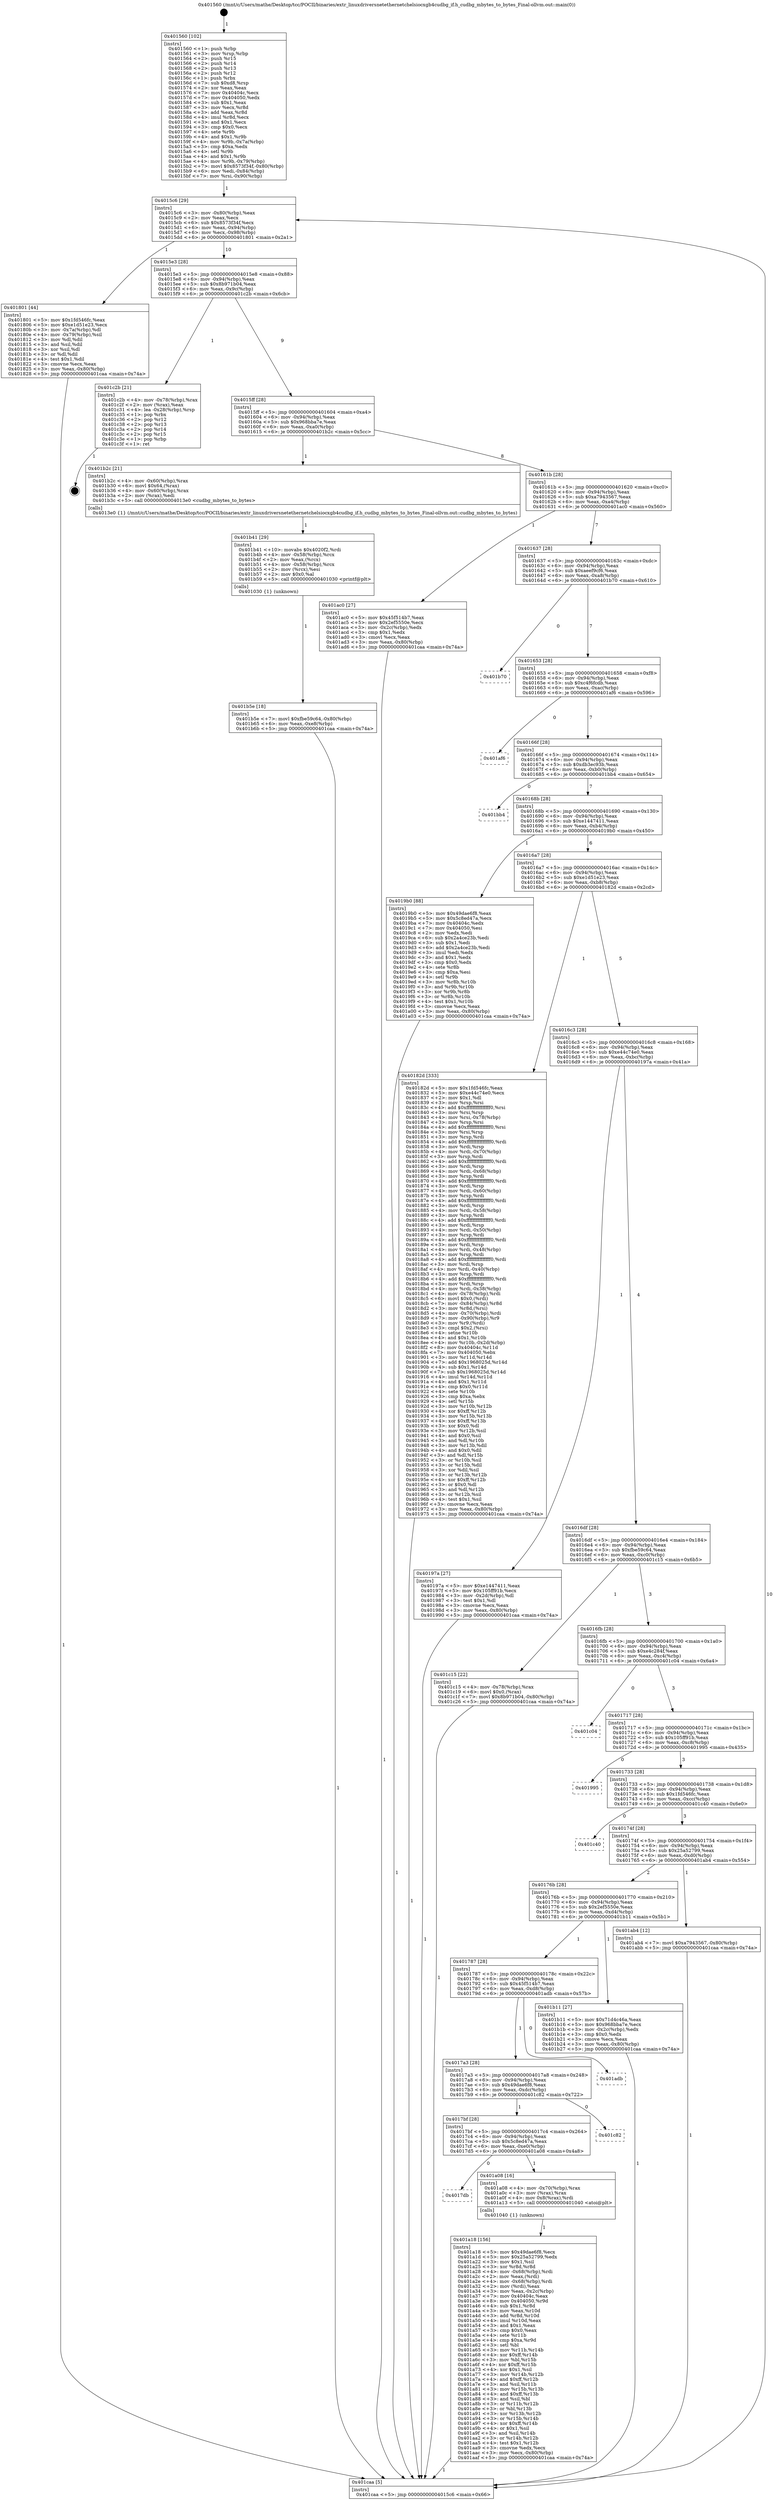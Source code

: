 digraph "0x401560" {
  label = "0x401560 (/mnt/c/Users/mathe/Desktop/tcc/POCII/binaries/extr_linuxdriversnetethernetchelsiocxgb4cudbg_if.h_cudbg_mbytes_to_bytes_Final-ollvm.out::main(0))"
  labelloc = "t"
  node[shape=record]

  Entry [label="",width=0.3,height=0.3,shape=circle,fillcolor=black,style=filled]
  "0x4015c6" [label="{
     0x4015c6 [29]\l
     | [instrs]\l
     &nbsp;&nbsp;0x4015c6 \<+3\>: mov -0x80(%rbp),%eax\l
     &nbsp;&nbsp;0x4015c9 \<+2\>: mov %eax,%ecx\l
     &nbsp;&nbsp;0x4015cb \<+6\>: sub $0x8573f34f,%ecx\l
     &nbsp;&nbsp;0x4015d1 \<+6\>: mov %eax,-0x94(%rbp)\l
     &nbsp;&nbsp;0x4015d7 \<+6\>: mov %ecx,-0x98(%rbp)\l
     &nbsp;&nbsp;0x4015dd \<+6\>: je 0000000000401801 \<main+0x2a1\>\l
  }"]
  "0x401801" [label="{
     0x401801 [44]\l
     | [instrs]\l
     &nbsp;&nbsp;0x401801 \<+5\>: mov $0x1fd546fc,%eax\l
     &nbsp;&nbsp;0x401806 \<+5\>: mov $0xe1d51e23,%ecx\l
     &nbsp;&nbsp;0x40180b \<+3\>: mov -0x7a(%rbp),%dl\l
     &nbsp;&nbsp;0x40180e \<+4\>: mov -0x79(%rbp),%sil\l
     &nbsp;&nbsp;0x401812 \<+3\>: mov %dl,%dil\l
     &nbsp;&nbsp;0x401815 \<+3\>: and %sil,%dil\l
     &nbsp;&nbsp;0x401818 \<+3\>: xor %sil,%dl\l
     &nbsp;&nbsp;0x40181b \<+3\>: or %dl,%dil\l
     &nbsp;&nbsp;0x40181e \<+4\>: test $0x1,%dil\l
     &nbsp;&nbsp;0x401822 \<+3\>: cmovne %ecx,%eax\l
     &nbsp;&nbsp;0x401825 \<+3\>: mov %eax,-0x80(%rbp)\l
     &nbsp;&nbsp;0x401828 \<+5\>: jmp 0000000000401caa \<main+0x74a\>\l
  }"]
  "0x4015e3" [label="{
     0x4015e3 [28]\l
     | [instrs]\l
     &nbsp;&nbsp;0x4015e3 \<+5\>: jmp 00000000004015e8 \<main+0x88\>\l
     &nbsp;&nbsp;0x4015e8 \<+6\>: mov -0x94(%rbp),%eax\l
     &nbsp;&nbsp;0x4015ee \<+5\>: sub $0x8b971b04,%eax\l
     &nbsp;&nbsp;0x4015f3 \<+6\>: mov %eax,-0x9c(%rbp)\l
     &nbsp;&nbsp;0x4015f9 \<+6\>: je 0000000000401c2b \<main+0x6cb\>\l
  }"]
  "0x401caa" [label="{
     0x401caa [5]\l
     | [instrs]\l
     &nbsp;&nbsp;0x401caa \<+5\>: jmp 00000000004015c6 \<main+0x66\>\l
  }"]
  "0x401560" [label="{
     0x401560 [102]\l
     | [instrs]\l
     &nbsp;&nbsp;0x401560 \<+1\>: push %rbp\l
     &nbsp;&nbsp;0x401561 \<+3\>: mov %rsp,%rbp\l
     &nbsp;&nbsp;0x401564 \<+2\>: push %r15\l
     &nbsp;&nbsp;0x401566 \<+2\>: push %r14\l
     &nbsp;&nbsp;0x401568 \<+2\>: push %r13\l
     &nbsp;&nbsp;0x40156a \<+2\>: push %r12\l
     &nbsp;&nbsp;0x40156c \<+1\>: push %rbx\l
     &nbsp;&nbsp;0x40156d \<+7\>: sub $0xd8,%rsp\l
     &nbsp;&nbsp;0x401574 \<+2\>: xor %eax,%eax\l
     &nbsp;&nbsp;0x401576 \<+7\>: mov 0x40404c,%ecx\l
     &nbsp;&nbsp;0x40157d \<+7\>: mov 0x404050,%edx\l
     &nbsp;&nbsp;0x401584 \<+3\>: sub $0x1,%eax\l
     &nbsp;&nbsp;0x401587 \<+3\>: mov %ecx,%r8d\l
     &nbsp;&nbsp;0x40158a \<+3\>: add %eax,%r8d\l
     &nbsp;&nbsp;0x40158d \<+4\>: imul %r8d,%ecx\l
     &nbsp;&nbsp;0x401591 \<+3\>: and $0x1,%ecx\l
     &nbsp;&nbsp;0x401594 \<+3\>: cmp $0x0,%ecx\l
     &nbsp;&nbsp;0x401597 \<+4\>: sete %r9b\l
     &nbsp;&nbsp;0x40159b \<+4\>: and $0x1,%r9b\l
     &nbsp;&nbsp;0x40159f \<+4\>: mov %r9b,-0x7a(%rbp)\l
     &nbsp;&nbsp;0x4015a3 \<+3\>: cmp $0xa,%edx\l
     &nbsp;&nbsp;0x4015a6 \<+4\>: setl %r9b\l
     &nbsp;&nbsp;0x4015aa \<+4\>: and $0x1,%r9b\l
     &nbsp;&nbsp;0x4015ae \<+4\>: mov %r9b,-0x79(%rbp)\l
     &nbsp;&nbsp;0x4015b2 \<+7\>: movl $0x8573f34f,-0x80(%rbp)\l
     &nbsp;&nbsp;0x4015b9 \<+6\>: mov %edi,-0x84(%rbp)\l
     &nbsp;&nbsp;0x4015bf \<+7\>: mov %rsi,-0x90(%rbp)\l
  }"]
  Exit [label="",width=0.3,height=0.3,shape=circle,fillcolor=black,style=filled,peripheries=2]
  "0x401c2b" [label="{
     0x401c2b [21]\l
     | [instrs]\l
     &nbsp;&nbsp;0x401c2b \<+4\>: mov -0x78(%rbp),%rax\l
     &nbsp;&nbsp;0x401c2f \<+2\>: mov (%rax),%eax\l
     &nbsp;&nbsp;0x401c31 \<+4\>: lea -0x28(%rbp),%rsp\l
     &nbsp;&nbsp;0x401c35 \<+1\>: pop %rbx\l
     &nbsp;&nbsp;0x401c36 \<+2\>: pop %r12\l
     &nbsp;&nbsp;0x401c38 \<+2\>: pop %r13\l
     &nbsp;&nbsp;0x401c3a \<+2\>: pop %r14\l
     &nbsp;&nbsp;0x401c3c \<+2\>: pop %r15\l
     &nbsp;&nbsp;0x401c3e \<+1\>: pop %rbp\l
     &nbsp;&nbsp;0x401c3f \<+1\>: ret\l
  }"]
  "0x4015ff" [label="{
     0x4015ff [28]\l
     | [instrs]\l
     &nbsp;&nbsp;0x4015ff \<+5\>: jmp 0000000000401604 \<main+0xa4\>\l
     &nbsp;&nbsp;0x401604 \<+6\>: mov -0x94(%rbp),%eax\l
     &nbsp;&nbsp;0x40160a \<+5\>: sub $0x968bba7e,%eax\l
     &nbsp;&nbsp;0x40160f \<+6\>: mov %eax,-0xa0(%rbp)\l
     &nbsp;&nbsp;0x401615 \<+6\>: je 0000000000401b2c \<main+0x5cc\>\l
  }"]
  "0x401b5e" [label="{
     0x401b5e [18]\l
     | [instrs]\l
     &nbsp;&nbsp;0x401b5e \<+7\>: movl $0xfbe59c64,-0x80(%rbp)\l
     &nbsp;&nbsp;0x401b65 \<+6\>: mov %eax,-0xe8(%rbp)\l
     &nbsp;&nbsp;0x401b6b \<+5\>: jmp 0000000000401caa \<main+0x74a\>\l
  }"]
  "0x401b2c" [label="{
     0x401b2c [21]\l
     | [instrs]\l
     &nbsp;&nbsp;0x401b2c \<+4\>: mov -0x60(%rbp),%rax\l
     &nbsp;&nbsp;0x401b30 \<+6\>: movl $0x64,(%rax)\l
     &nbsp;&nbsp;0x401b36 \<+4\>: mov -0x60(%rbp),%rax\l
     &nbsp;&nbsp;0x401b3a \<+2\>: mov (%rax),%edi\l
     &nbsp;&nbsp;0x401b3c \<+5\>: call 00000000004013e0 \<cudbg_mbytes_to_bytes\>\l
     | [calls]\l
     &nbsp;&nbsp;0x4013e0 \{1\} (/mnt/c/Users/mathe/Desktop/tcc/POCII/binaries/extr_linuxdriversnetethernetchelsiocxgb4cudbg_if.h_cudbg_mbytes_to_bytes_Final-ollvm.out::cudbg_mbytes_to_bytes)\l
  }"]
  "0x40161b" [label="{
     0x40161b [28]\l
     | [instrs]\l
     &nbsp;&nbsp;0x40161b \<+5\>: jmp 0000000000401620 \<main+0xc0\>\l
     &nbsp;&nbsp;0x401620 \<+6\>: mov -0x94(%rbp),%eax\l
     &nbsp;&nbsp;0x401626 \<+5\>: sub $0xa7943567,%eax\l
     &nbsp;&nbsp;0x40162b \<+6\>: mov %eax,-0xa4(%rbp)\l
     &nbsp;&nbsp;0x401631 \<+6\>: je 0000000000401ac0 \<main+0x560\>\l
  }"]
  "0x401b41" [label="{
     0x401b41 [29]\l
     | [instrs]\l
     &nbsp;&nbsp;0x401b41 \<+10\>: movabs $0x4020f2,%rdi\l
     &nbsp;&nbsp;0x401b4b \<+4\>: mov -0x58(%rbp),%rcx\l
     &nbsp;&nbsp;0x401b4f \<+2\>: mov %eax,(%rcx)\l
     &nbsp;&nbsp;0x401b51 \<+4\>: mov -0x58(%rbp),%rcx\l
     &nbsp;&nbsp;0x401b55 \<+2\>: mov (%rcx),%esi\l
     &nbsp;&nbsp;0x401b57 \<+2\>: mov $0x0,%al\l
     &nbsp;&nbsp;0x401b59 \<+5\>: call 0000000000401030 \<printf@plt\>\l
     | [calls]\l
     &nbsp;&nbsp;0x401030 \{1\} (unknown)\l
  }"]
  "0x401ac0" [label="{
     0x401ac0 [27]\l
     | [instrs]\l
     &nbsp;&nbsp;0x401ac0 \<+5\>: mov $0x45f514b7,%eax\l
     &nbsp;&nbsp;0x401ac5 \<+5\>: mov $0x2ef5550e,%ecx\l
     &nbsp;&nbsp;0x401aca \<+3\>: mov -0x2c(%rbp),%edx\l
     &nbsp;&nbsp;0x401acd \<+3\>: cmp $0x1,%edx\l
     &nbsp;&nbsp;0x401ad0 \<+3\>: cmovl %ecx,%eax\l
     &nbsp;&nbsp;0x401ad3 \<+3\>: mov %eax,-0x80(%rbp)\l
     &nbsp;&nbsp;0x401ad6 \<+5\>: jmp 0000000000401caa \<main+0x74a\>\l
  }"]
  "0x401637" [label="{
     0x401637 [28]\l
     | [instrs]\l
     &nbsp;&nbsp;0x401637 \<+5\>: jmp 000000000040163c \<main+0xdc\>\l
     &nbsp;&nbsp;0x40163c \<+6\>: mov -0x94(%rbp),%eax\l
     &nbsp;&nbsp;0x401642 \<+5\>: sub $0xaeef9cf6,%eax\l
     &nbsp;&nbsp;0x401647 \<+6\>: mov %eax,-0xa8(%rbp)\l
     &nbsp;&nbsp;0x40164d \<+6\>: je 0000000000401b70 \<main+0x610\>\l
  }"]
  "0x401a18" [label="{
     0x401a18 [156]\l
     | [instrs]\l
     &nbsp;&nbsp;0x401a18 \<+5\>: mov $0x49dae6f8,%ecx\l
     &nbsp;&nbsp;0x401a1d \<+5\>: mov $0x25a52799,%edx\l
     &nbsp;&nbsp;0x401a22 \<+3\>: mov $0x1,%sil\l
     &nbsp;&nbsp;0x401a25 \<+3\>: xor %r8d,%r8d\l
     &nbsp;&nbsp;0x401a28 \<+4\>: mov -0x68(%rbp),%rdi\l
     &nbsp;&nbsp;0x401a2c \<+2\>: mov %eax,(%rdi)\l
     &nbsp;&nbsp;0x401a2e \<+4\>: mov -0x68(%rbp),%rdi\l
     &nbsp;&nbsp;0x401a32 \<+2\>: mov (%rdi),%eax\l
     &nbsp;&nbsp;0x401a34 \<+3\>: mov %eax,-0x2c(%rbp)\l
     &nbsp;&nbsp;0x401a37 \<+7\>: mov 0x40404c,%eax\l
     &nbsp;&nbsp;0x401a3e \<+8\>: mov 0x404050,%r9d\l
     &nbsp;&nbsp;0x401a46 \<+4\>: sub $0x1,%r8d\l
     &nbsp;&nbsp;0x401a4a \<+3\>: mov %eax,%r10d\l
     &nbsp;&nbsp;0x401a4d \<+3\>: add %r8d,%r10d\l
     &nbsp;&nbsp;0x401a50 \<+4\>: imul %r10d,%eax\l
     &nbsp;&nbsp;0x401a54 \<+3\>: and $0x1,%eax\l
     &nbsp;&nbsp;0x401a57 \<+3\>: cmp $0x0,%eax\l
     &nbsp;&nbsp;0x401a5a \<+4\>: sete %r11b\l
     &nbsp;&nbsp;0x401a5e \<+4\>: cmp $0xa,%r9d\l
     &nbsp;&nbsp;0x401a62 \<+3\>: setl %bl\l
     &nbsp;&nbsp;0x401a65 \<+3\>: mov %r11b,%r14b\l
     &nbsp;&nbsp;0x401a68 \<+4\>: xor $0xff,%r14b\l
     &nbsp;&nbsp;0x401a6c \<+3\>: mov %bl,%r15b\l
     &nbsp;&nbsp;0x401a6f \<+4\>: xor $0xff,%r15b\l
     &nbsp;&nbsp;0x401a73 \<+4\>: xor $0x1,%sil\l
     &nbsp;&nbsp;0x401a77 \<+3\>: mov %r14b,%r12b\l
     &nbsp;&nbsp;0x401a7a \<+4\>: and $0xff,%r12b\l
     &nbsp;&nbsp;0x401a7e \<+3\>: and %sil,%r11b\l
     &nbsp;&nbsp;0x401a81 \<+3\>: mov %r15b,%r13b\l
     &nbsp;&nbsp;0x401a84 \<+4\>: and $0xff,%r13b\l
     &nbsp;&nbsp;0x401a88 \<+3\>: and %sil,%bl\l
     &nbsp;&nbsp;0x401a8b \<+3\>: or %r11b,%r12b\l
     &nbsp;&nbsp;0x401a8e \<+3\>: or %bl,%r13b\l
     &nbsp;&nbsp;0x401a91 \<+3\>: xor %r13b,%r12b\l
     &nbsp;&nbsp;0x401a94 \<+3\>: or %r15b,%r14b\l
     &nbsp;&nbsp;0x401a97 \<+4\>: xor $0xff,%r14b\l
     &nbsp;&nbsp;0x401a9b \<+4\>: or $0x1,%sil\l
     &nbsp;&nbsp;0x401a9f \<+3\>: and %sil,%r14b\l
     &nbsp;&nbsp;0x401aa2 \<+3\>: or %r14b,%r12b\l
     &nbsp;&nbsp;0x401aa5 \<+4\>: test $0x1,%r12b\l
     &nbsp;&nbsp;0x401aa9 \<+3\>: cmovne %edx,%ecx\l
     &nbsp;&nbsp;0x401aac \<+3\>: mov %ecx,-0x80(%rbp)\l
     &nbsp;&nbsp;0x401aaf \<+5\>: jmp 0000000000401caa \<main+0x74a\>\l
  }"]
  "0x401b70" [label="{
     0x401b70\l
  }", style=dashed]
  "0x401653" [label="{
     0x401653 [28]\l
     | [instrs]\l
     &nbsp;&nbsp;0x401653 \<+5\>: jmp 0000000000401658 \<main+0xf8\>\l
     &nbsp;&nbsp;0x401658 \<+6\>: mov -0x94(%rbp),%eax\l
     &nbsp;&nbsp;0x40165e \<+5\>: sub $0xc4f6fcdb,%eax\l
     &nbsp;&nbsp;0x401663 \<+6\>: mov %eax,-0xac(%rbp)\l
     &nbsp;&nbsp;0x401669 \<+6\>: je 0000000000401af6 \<main+0x596\>\l
  }"]
  "0x4017db" [label="{
     0x4017db\l
  }", style=dashed]
  "0x401af6" [label="{
     0x401af6\l
  }", style=dashed]
  "0x40166f" [label="{
     0x40166f [28]\l
     | [instrs]\l
     &nbsp;&nbsp;0x40166f \<+5\>: jmp 0000000000401674 \<main+0x114\>\l
     &nbsp;&nbsp;0x401674 \<+6\>: mov -0x94(%rbp),%eax\l
     &nbsp;&nbsp;0x40167a \<+5\>: sub $0xdb3ec93b,%eax\l
     &nbsp;&nbsp;0x40167f \<+6\>: mov %eax,-0xb0(%rbp)\l
     &nbsp;&nbsp;0x401685 \<+6\>: je 0000000000401bb4 \<main+0x654\>\l
  }"]
  "0x401a08" [label="{
     0x401a08 [16]\l
     | [instrs]\l
     &nbsp;&nbsp;0x401a08 \<+4\>: mov -0x70(%rbp),%rax\l
     &nbsp;&nbsp;0x401a0c \<+3\>: mov (%rax),%rax\l
     &nbsp;&nbsp;0x401a0f \<+4\>: mov 0x8(%rax),%rdi\l
     &nbsp;&nbsp;0x401a13 \<+5\>: call 0000000000401040 \<atoi@plt\>\l
     | [calls]\l
     &nbsp;&nbsp;0x401040 \{1\} (unknown)\l
  }"]
  "0x401bb4" [label="{
     0x401bb4\l
  }", style=dashed]
  "0x40168b" [label="{
     0x40168b [28]\l
     | [instrs]\l
     &nbsp;&nbsp;0x40168b \<+5\>: jmp 0000000000401690 \<main+0x130\>\l
     &nbsp;&nbsp;0x401690 \<+6\>: mov -0x94(%rbp),%eax\l
     &nbsp;&nbsp;0x401696 \<+5\>: sub $0xe1447411,%eax\l
     &nbsp;&nbsp;0x40169b \<+6\>: mov %eax,-0xb4(%rbp)\l
     &nbsp;&nbsp;0x4016a1 \<+6\>: je 00000000004019b0 \<main+0x450\>\l
  }"]
  "0x4017bf" [label="{
     0x4017bf [28]\l
     | [instrs]\l
     &nbsp;&nbsp;0x4017bf \<+5\>: jmp 00000000004017c4 \<main+0x264\>\l
     &nbsp;&nbsp;0x4017c4 \<+6\>: mov -0x94(%rbp),%eax\l
     &nbsp;&nbsp;0x4017ca \<+5\>: sub $0x5c8ed47a,%eax\l
     &nbsp;&nbsp;0x4017cf \<+6\>: mov %eax,-0xe0(%rbp)\l
     &nbsp;&nbsp;0x4017d5 \<+6\>: je 0000000000401a08 \<main+0x4a8\>\l
  }"]
  "0x4019b0" [label="{
     0x4019b0 [88]\l
     | [instrs]\l
     &nbsp;&nbsp;0x4019b0 \<+5\>: mov $0x49dae6f8,%eax\l
     &nbsp;&nbsp;0x4019b5 \<+5\>: mov $0x5c8ed47a,%ecx\l
     &nbsp;&nbsp;0x4019ba \<+7\>: mov 0x40404c,%edx\l
     &nbsp;&nbsp;0x4019c1 \<+7\>: mov 0x404050,%esi\l
     &nbsp;&nbsp;0x4019c8 \<+2\>: mov %edx,%edi\l
     &nbsp;&nbsp;0x4019ca \<+6\>: sub $0x2a4ce23b,%edi\l
     &nbsp;&nbsp;0x4019d0 \<+3\>: sub $0x1,%edi\l
     &nbsp;&nbsp;0x4019d3 \<+6\>: add $0x2a4ce23b,%edi\l
     &nbsp;&nbsp;0x4019d9 \<+3\>: imul %edi,%edx\l
     &nbsp;&nbsp;0x4019dc \<+3\>: and $0x1,%edx\l
     &nbsp;&nbsp;0x4019df \<+3\>: cmp $0x0,%edx\l
     &nbsp;&nbsp;0x4019e2 \<+4\>: sete %r8b\l
     &nbsp;&nbsp;0x4019e6 \<+3\>: cmp $0xa,%esi\l
     &nbsp;&nbsp;0x4019e9 \<+4\>: setl %r9b\l
     &nbsp;&nbsp;0x4019ed \<+3\>: mov %r8b,%r10b\l
     &nbsp;&nbsp;0x4019f0 \<+3\>: and %r9b,%r10b\l
     &nbsp;&nbsp;0x4019f3 \<+3\>: xor %r9b,%r8b\l
     &nbsp;&nbsp;0x4019f6 \<+3\>: or %r8b,%r10b\l
     &nbsp;&nbsp;0x4019f9 \<+4\>: test $0x1,%r10b\l
     &nbsp;&nbsp;0x4019fd \<+3\>: cmovne %ecx,%eax\l
     &nbsp;&nbsp;0x401a00 \<+3\>: mov %eax,-0x80(%rbp)\l
     &nbsp;&nbsp;0x401a03 \<+5\>: jmp 0000000000401caa \<main+0x74a\>\l
  }"]
  "0x4016a7" [label="{
     0x4016a7 [28]\l
     | [instrs]\l
     &nbsp;&nbsp;0x4016a7 \<+5\>: jmp 00000000004016ac \<main+0x14c\>\l
     &nbsp;&nbsp;0x4016ac \<+6\>: mov -0x94(%rbp),%eax\l
     &nbsp;&nbsp;0x4016b2 \<+5\>: sub $0xe1d51e23,%eax\l
     &nbsp;&nbsp;0x4016b7 \<+6\>: mov %eax,-0xb8(%rbp)\l
     &nbsp;&nbsp;0x4016bd \<+6\>: je 000000000040182d \<main+0x2cd\>\l
  }"]
  "0x401c82" [label="{
     0x401c82\l
  }", style=dashed]
  "0x40182d" [label="{
     0x40182d [333]\l
     | [instrs]\l
     &nbsp;&nbsp;0x40182d \<+5\>: mov $0x1fd546fc,%eax\l
     &nbsp;&nbsp;0x401832 \<+5\>: mov $0xe44c74e0,%ecx\l
     &nbsp;&nbsp;0x401837 \<+2\>: mov $0x1,%dl\l
     &nbsp;&nbsp;0x401839 \<+3\>: mov %rsp,%rsi\l
     &nbsp;&nbsp;0x40183c \<+4\>: add $0xfffffffffffffff0,%rsi\l
     &nbsp;&nbsp;0x401840 \<+3\>: mov %rsi,%rsp\l
     &nbsp;&nbsp;0x401843 \<+4\>: mov %rsi,-0x78(%rbp)\l
     &nbsp;&nbsp;0x401847 \<+3\>: mov %rsp,%rsi\l
     &nbsp;&nbsp;0x40184a \<+4\>: add $0xfffffffffffffff0,%rsi\l
     &nbsp;&nbsp;0x40184e \<+3\>: mov %rsi,%rsp\l
     &nbsp;&nbsp;0x401851 \<+3\>: mov %rsp,%rdi\l
     &nbsp;&nbsp;0x401854 \<+4\>: add $0xfffffffffffffff0,%rdi\l
     &nbsp;&nbsp;0x401858 \<+3\>: mov %rdi,%rsp\l
     &nbsp;&nbsp;0x40185b \<+4\>: mov %rdi,-0x70(%rbp)\l
     &nbsp;&nbsp;0x40185f \<+3\>: mov %rsp,%rdi\l
     &nbsp;&nbsp;0x401862 \<+4\>: add $0xfffffffffffffff0,%rdi\l
     &nbsp;&nbsp;0x401866 \<+3\>: mov %rdi,%rsp\l
     &nbsp;&nbsp;0x401869 \<+4\>: mov %rdi,-0x68(%rbp)\l
     &nbsp;&nbsp;0x40186d \<+3\>: mov %rsp,%rdi\l
     &nbsp;&nbsp;0x401870 \<+4\>: add $0xfffffffffffffff0,%rdi\l
     &nbsp;&nbsp;0x401874 \<+3\>: mov %rdi,%rsp\l
     &nbsp;&nbsp;0x401877 \<+4\>: mov %rdi,-0x60(%rbp)\l
     &nbsp;&nbsp;0x40187b \<+3\>: mov %rsp,%rdi\l
     &nbsp;&nbsp;0x40187e \<+4\>: add $0xfffffffffffffff0,%rdi\l
     &nbsp;&nbsp;0x401882 \<+3\>: mov %rdi,%rsp\l
     &nbsp;&nbsp;0x401885 \<+4\>: mov %rdi,-0x58(%rbp)\l
     &nbsp;&nbsp;0x401889 \<+3\>: mov %rsp,%rdi\l
     &nbsp;&nbsp;0x40188c \<+4\>: add $0xfffffffffffffff0,%rdi\l
     &nbsp;&nbsp;0x401890 \<+3\>: mov %rdi,%rsp\l
     &nbsp;&nbsp;0x401893 \<+4\>: mov %rdi,-0x50(%rbp)\l
     &nbsp;&nbsp;0x401897 \<+3\>: mov %rsp,%rdi\l
     &nbsp;&nbsp;0x40189a \<+4\>: add $0xfffffffffffffff0,%rdi\l
     &nbsp;&nbsp;0x40189e \<+3\>: mov %rdi,%rsp\l
     &nbsp;&nbsp;0x4018a1 \<+4\>: mov %rdi,-0x48(%rbp)\l
     &nbsp;&nbsp;0x4018a5 \<+3\>: mov %rsp,%rdi\l
     &nbsp;&nbsp;0x4018a8 \<+4\>: add $0xfffffffffffffff0,%rdi\l
     &nbsp;&nbsp;0x4018ac \<+3\>: mov %rdi,%rsp\l
     &nbsp;&nbsp;0x4018af \<+4\>: mov %rdi,-0x40(%rbp)\l
     &nbsp;&nbsp;0x4018b3 \<+3\>: mov %rsp,%rdi\l
     &nbsp;&nbsp;0x4018b6 \<+4\>: add $0xfffffffffffffff0,%rdi\l
     &nbsp;&nbsp;0x4018ba \<+3\>: mov %rdi,%rsp\l
     &nbsp;&nbsp;0x4018bd \<+4\>: mov %rdi,-0x38(%rbp)\l
     &nbsp;&nbsp;0x4018c1 \<+4\>: mov -0x78(%rbp),%rdi\l
     &nbsp;&nbsp;0x4018c5 \<+6\>: movl $0x0,(%rdi)\l
     &nbsp;&nbsp;0x4018cb \<+7\>: mov -0x84(%rbp),%r8d\l
     &nbsp;&nbsp;0x4018d2 \<+3\>: mov %r8d,(%rsi)\l
     &nbsp;&nbsp;0x4018d5 \<+4\>: mov -0x70(%rbp),%rdi\l
     &nbsp;&nbsp;0x4018d9 \<+7\>: mov -0x90(%rbp),%r9\l
     &nbsp;&nbsp;0x4018e0 \<+3\>: mov %r9,(%rdi)\l
     &nbsp;&nbsp;0x4018e3 \<+3\>: cmpl $0x2,(%rsi)\l
     &nbsp;&nbsp;0x4018e6 \<+4\>: setne %r10b\l
     &nbsp;&nbsp;0x4018ea \<+4\>: and $0x1,%r10b\l
     &nbsp;&nbsp;0x4018ee \<+4\>: mov %r10b,-0x2d(%rbp)\l
     &nbsp;&nbsp;0x4018f2 \<+8\>: mov 0x40404c,%r11d\l
     &nbsp;&nbsp;0x4018fa \<+7\>: mov 0x404050,%ebx\l
     &nbsp;&nbsp;0x401901 \<+3\>: mov %r11d,%r14d\l
     &nbsp;&nbsp;0x401904 \<+7\>: add $0x1968025d,%r14d\l
     &nbsp;&nbsp;0x40190b \<+4\>: sub $0x1,%r14d\l
     &nbsp;&nbsp;0x40190f \<+7\>: sub $0x1968025d,%r14d\l
     &nbsp;&nbsp;0x401916 \<+4\>: imul %r14d,%r11d\l
     &nbsp;&nbsp;0x40191a \<+4\>: and $0x1,%r11d\l
     &nbsp;&nbsp;0x40191e \<+4\>: cmp $0x0,%r11d\l
     &nbsp;&nbsp;0x401922 \<+4\>: sete %r10b\l
     &nbsp;&nbsp;0x401926 \<+3\>: cmp $0xa,%ebx\l
     &nbsp;&nbsp;0x401929 \<+4\>: setl %r15b\l
     &nbsp;&nbsp;0x40192d \<+3\>: mov %r10b,%r12b\l
     &nbsp;&nbsp;0x401930 \<+4\>: xor $0xff,%r12b\l
     &nbsp;&nbsp;0x401934 \<+3\>: mov %r15b,%r13b\l
     &nbsp;&nbsp;0x401937 \<+4\>: xor $0xff,%r13b\l
     &nbsp;&nbsp;0x40193b \<+3\>: xor $0x0,%dl\l
     &nbsp;&nbsp;0x40193e \<+3\>: mov %r12b,%sil\l
     &nbsp;&nbsp;0x401941 \<+4\>: and $0x0,%sil\l
     &nbsp;&nbsp;0x401945 \<+3\>: and %dl,%r10b\l
     &nbsp;&nbsp;0x401948 \<+3\>: mov %r13b,%dil\l
     &nbsp;&nbsp;0x40194b \<+4\>: and $0x0,%dil\l
     &nbsp;&nbsp;0x40194f \<+3\>: and %dl,%r15b\l
     &nbsp;&nbsp;0x401952 \<+3\>: or %r10b,%sil\l
     &nbsp;&nbsp;0x401955 \<+3\>: or %r15b,%dil\l
     &nbsp;&nbsp;0x401958 \<+3\>: xor %dil,%sil\l
     &nbsp;&nbsp;0x40195b \<+3\>: or %r13b,%r12b\l
     &nbsp;&nbsp;0x40195e \<+4\>: xor $0xff,%r12b\l
     &nbsp;&nbsp;0x401962 \<+3\>: or $0x0,%dl\l
     &nbsp;&nbsp;0x401965 \<+3\>: and %dl,%r12b\l
     &nbsp;&nbsp;0x401968 \<+3\>: or %r12b,%sil\l
     &nbsp;&nbsp;0x40196b \<+4\>: test $0x1,%sil\l
     &nbsp;&nbsp;0x40196f \<+3\>: cmovne %ecx,%eax\l
     &nbsp;&nbsp;0x401972 \<+3\>: mov %eax,-0x80(%rbp)\l
     &nbsp;&nbsp;0x401975 \<+5\>: jmp 0000000000401caa \<main+0x74a\>\l
  }"]
  "0x4016c3" [label="{
     0x4016c3 [28]\l
     | [instrs]\l
     &nbsp;&nbsp;0x4016c3 \<+5\>: jmp 00000000004016c8 \<main+0x168\>\l
     &nbsp;&nbsp;0x4016c8 \<+6\>: mov -0x94(%rbp),%eax\l
     &nbsp;&nbsp;0x4016ce \<+5\>: sub $0xe44c74e0,%eax\l
     &nbsp;&nbsp;0x4016d3 \<+6\>: mov %eax,-0xbc(%rbp)\l
     &nbsp;&nbsp;0x4016d9 \<+6\>: je 000000000040197a \<main+0x41a\>\l
  }"]
  "0x4017a3" [label="{
     0x4017a3 [28]\l
     | [instrs]\l
     &nbsp;&nbsp;0x4017a3 \<+5\>: jmp 00000000004017a8 \<main+0x248\>\l
     &nbsp;&nbsp;0x4017a8 \<+6\>: mov -0x94(%rbp),%eax\l
     &nbsp;&nbsp;0x4017ae \<+5\>: sub $0x49dae6f8,%eax\l
     &nbsp;&nbsp;0x4017b3 \<+6\>: mov %eax,-0xdc(%rbp)\l
     &nbsp;&nbsp;0x4017b9 \<+6\>: je 0000000000401c82 \<main+0x722\>\l
  }"]
  "0x401adb" [label="{
     0x401adb\l
  }", style=dashed]
  "0x40197a" [label="{
     0x40197a [27]\l
     | [instrs]\l
     &nbsp;&nbsp;0x40197a \<+5\>: mov $0xe1447411,%eax\l
     &nbsp;&nbsp;0x40197f \<+5\>: mov $0x105ff91b,%ecx\l
     &nbsp;&nbsp;0x401984 \<+3\>: mov -0x2d(%rbp),%dl\l
     &nbsp;&nbsp;0x401987 \<+3\>: test $0x1,%dl\l
     &nbsp;&nbsp;0x40198a \<+3\>: cmovne %ecx,%eax\l
     &nbsp;&nbsp;0x40198d \<+3\>: mov %eax,-0x80(%rbp)\l
     &nbsp;&nbsp;0x401990 \<+5\>: jmp 0000000000401caa \<main+0x74a\>\l
  }"]
  "0x4016df" [label="{
     0x4016df [28]\l
     | [instrs]\l
     &nbsp;&nbsp;0x4016df \<+5\>: jmp 00000000004016e4 \<main+0x184\>\l
     &nbsp;&nbsp;0x4016e4 \<+6\>: mov -0x94(%rbp),%eax\l
     &nbsp;&nbsp;0x4016ea \<+5\>: sub $0xfbe59c64,%eax\l
     &nbsp;&nbsp;0x4016ef \<+6\>: mov %eax,-0xc0(%rbp)\l
     &nbsp;&nbsp;0x4016f5 \<+6\>: je 0000000000401c15 \<main+0x6b5\>\l
  }"]
  "0x401787" [label="{
     0x401787 [28]\l
     | [instrs]\l
     &nbsp;&nbsp;0x401787 \<+5\>: jmp 000000000040178c \<main+0x22c\>\l
     &nbsp;&nbsp;0x40178c \<+6\>: mov -0x94(%rbp),%eax\l
     &nbsp;&nbsp;0x401792 \<+5\>: sub $0x45f514b7,%eax\l
     &nbsp;&nbsp;0x401797 \<+6\>: mov %eax,-0xd8(%rbp)\l
     &nbsp;&nbsp;0x40179d \<+6\>: je 0000000000401adb \<main+0x57b\>\l
  }"]
  "0x401c15" [label="{
     0x401c15 [22]\l
     | [instrs]\l
     &nbsp;&nbsp;0x401c15 \<+4\>: mov -0x78(%rbp),%rax\l
     &nbsp;&nbsp;0x401c19 \<+6\>: movl $0x0,(%rax)\l
     &nbsp;&nbsp;0x401c1f \<+7\>: movl $0x8b971b04,-0x80(%rbp)\l
     &nbsp;&nbsp;0x401c26 \<+5\>: jmp 0000000000401caa \<main+0x74a\>\l
  }"]
  "0x4016fb" [label="{
     0x4016fb [28]\l
     | [instrs]\l
     &nbsp;&nbsp;0x4016fb \<+5\>: jmp 0000000000401700 \<main+0x1a0\>\l
     &nbsp;&nbsp;0x401700 \<+6\>: mov -0x94(%rbp),%eax\l
     &nbsp;&nbsp;0x401706 \<+5\>: sub $0xe4c284f,%eax\l
     &nbsp;&nbsp;0x40170b \<+6\>: mov %eax,-0xc4(%rbp)\l
     &nbsp;&nbsp;0x401711 \<+6\>: je 0000000000401c04 \<main+0x6a4\>\l
  }"]
  "0x401b11" [label="{
     0x401b11 [27]\l
     | [instrs]\l
     &nbsp;&nbsp;0x401b11 \<+5\>: mov $0x71d4c46a,%eax\l
     &nbsp;&nbsp;0x401b16 \<+5\>: mov $0x968bba7e,%ecx\l
     &nbsp;&nbsp;0x401b1b \<+3\>: mov -0x2c(%rbp),%edx\l
     &nbsp;&nbsp;0x401b1e \<+3\>: cmp $0x0,%edx\l
     &nbsp;&nbsp;0x401b21 \<+3\>: cmove %ecx,%eax\l
     &nbsp;&nbsp;0x401b24 \<+3\>: mov %eax,-0x80(%rbp)\l
     &nbsp;&nbsp;0x401b27 \<+5\>: jmp 0000000000401caa \<main+0x74a\>\l
  }"]
  "0x401c04" [label="{
     0x401c04\l
  }", style=dashed]
  "0x401717" [label="{
     0x401717 [28]\l
     | [instrs]\l
     &nbsp;&nbsp;0x401717 \<+5\>: jmp 000000000040171c \<main+0x1bc\>\l
     &nbsp;&nbsp;0x40171c \<+6\>: mov -0x94(%rbp),%eax\l
     &nbsp;&nbsp;0x401722 \<+5\>: sub $0x105ff91b,%eax\l
     &nbsp;&nbsp;0x401727 \<+6\>: mov %eax,-0xc8(%rbp)\l
     &nbsp;&nbsp;0x40172d \<+6\>: je 0000000000401995 \<main+0x435\>\l
  }"]
  "0x40176b" [label="{
     0x40176b [28]\l
     | [instrs]\l
     &nbsp;&nbsp;0x40176b \<+5\>: jmp 0000000000401770 \<main+0x210\>\l
     &nbsp;&nbsp;0x401770 \<+6\>: mov -0x94(%rbp),%eax\l
     &nbsp;&nbsp;0x401776 \<+5\>: sub $0x2ef5550e,%eax\l
     &nbsp;&nbsp;0x40177b \<+6\>: mov %eax,-0xd4(%rbp)\l
     &nbsp;&nbsp;0x401781 \<+6\>: je 0000000000401b11 \<main+0x5b1\>\l
  }"]
  "0x401995" [label="{
     0x401995\l
  }", style=dashed]
  "0x401733" [label="{
     0x401733 [28]\l
     | [instrs]\l
     &nbsp;&nbsp;0x401733 \<+5\>: jmp 0000000000401738 \<main+0x1d8\>\l
     &nbsp;&nbsp;0x401738 \<+6\>: mov -0x94(%rbp),%eax\l
     &nbsp;&nbsp;0x40173e \<+5\>: sub $0x1fd546fc,%eax\l
     &nbsp;&nbsp;0x401743 \<+6\>: mov %eax,-0xcc(%rbp)\l
     &nbsp;&nbsp;0x401749 \<+6\>: je 0000000000401c40 \<main+0x6e0\>\l
  }"]
  "0x401ab4" [label="{
     0x401ab4 [12]\l
     | [instrs]\l
     &nbsp;&nbsp;0x401ab4 \<+7\>: movl $0xa7943567,-0x80(%rbp)\l
     &nbsp;&nbsp;0x401abb \<+5\>: jmp 0000000000401caa \<main+0x74a\>\l
  }"]
  "0x401c40" [label="{
     0x401c40\l
  }", style=dashed]
  "0x40174f" [label="{
     0x40174f [28]\l
     | [instrs]\l
     &nbsp;&nbsp;0x40174f \<+5\>: jmp 0000000000401754 \<main+0x1f4\>\l
     &nbsp;&nbsp;0x401754 \<+6\>: mov -0x94(%rbp),%eax\l
     &nbsp;&nbsp;0x40175a \<+5\>: sub $0x25a52799,%eax\l
     &nbsp;&nbsp;0x40175f \<+6\>: mov %eax,-0xd0(%rbp)\l
     &nbsp;&nbsp;0x401765 \<+6\>: je 0000000000401ab4 \<main+0x554\>\l
  }"]
  Entry -> "0x401560" [label=" 1"]
  "0x4015c6" -> "0x401801" [label=" 1"]
  "0x4015c6" -> "0x4015e3" [label=" 10"]
  "0x401801" -> "0x401caa" [label=" 1"]
  "0x401560" -> "0x4015c6" [label=" 1"]
  "0x401caa" -> "0x4015c6" [label=" 10"]
  "0x401c2b" -> Exit [label=" 1"]
  "0x4015e3" -> "0x401c2b" [label=" 1"]
  "0x4015e3" -> "0x4015ff" [label=" 9"]
  "0x401c15" -> "0x401caa" [label=" 1"]
  "0x4015ff" -> "0x401b2c" [label=" 1"]
  "0x4015ff" -> "0x40161b" [label=" 8"]
  "0x401b5e" -> "0x401caa" [label=" 1"]
  "0x40161b" -> "0x401ac0" [label=" 1"]
  "0x40161b" -> "0x401637" [label=" 7"]
  "0x401b41" -> "0x401b5e" [label=" 1"]
  "0x401637" -> "0x401b70" [label=" 0"]
  "0x401637" -> "0x401653" [label=" 7"]
  "0x401b2c" -> "0x401b41" [label=" 1"]
  "0x401653" -> "0x401af6" [label=" 0"]
  "0x401653" -> "0x40166f" [label=" 7"]
  "0x401b11" -> "0x401caa" [label=" 1"]
  "0x40166f" -> "0x401bb4" [label=" 0"]
  "0x40166f" -> "0x40168b" [label=" 7"]
  "0x401ac0" -> "0x401caa" [label=" 1"]
  "0x40168b" -> "0x4019b0" [label=" 1"]
  "0x40168b" -> "0x4016a7" [label=" 6"]
  "0x401a18" -> "0x401caa" [label=" 1"]
  "0x4016a7" -> "0x40182d" [label=" 1"]
  "0x4016a7" -> "0x4016c3" [label=" 5"]
  "0x401a08" -> "0x401a18" [label=" 1"]
  "0x40182d" -> "0x401caa" [label=" 1"]
  "0x4017bf" -> "0x401a08" [label=" 1"]
  "0x4016c3" -> "0x40197a" [label=" 1"]
  "0x4016c3" -> "0x4016df" [label=" 4"]
  "0x40197a" -> "0x401caa" [label=" 1"]
  "0x4019b0" -> "0x401caa" [label=" 1"]
  "0x401ab4" -> "0x401caa" [label=" 1"]
  "0x4016df" -> "0x401c15" [label=" 1"]
  "0x4016df" -> "0x4016fb" [label=" 3"]
  "0x4017a3" -> "0x401c82" [label=" 0"]
  "0x4016fb" -> "0x401c04" [label=" 0"]
  "0x4016fb" -> "0x401717" [label=" 3"]
  "0x4017bf" -> "0x4017db" [label=" 0"]
  "0x401717" -> "0x401995" [label=" 0"]
  "0x401717" -> "0x401733" [label=" 3"]
  "0x401787" -> "0x401adb" [label=" 0"]
  "0x401733" -> "0x401c40" [label=" 0"]
  "0x401733" -> "0x40174f" [label=" 3"]
  "0x4017a3" -> "0x4017bf" [label=" 1"]
  "0x40174f" -> "0x401ab4" [label=" 1"]
  "0x40174f" -> "0x40176b" [label=" 2"]
  "0x401787" -> "0x4017a3" [label=" 1"]
  "0x40176b" -> "0x401b11" [label=" 1"]
  "0x40176b" -> "0x401787" [label=" 1"]
}
